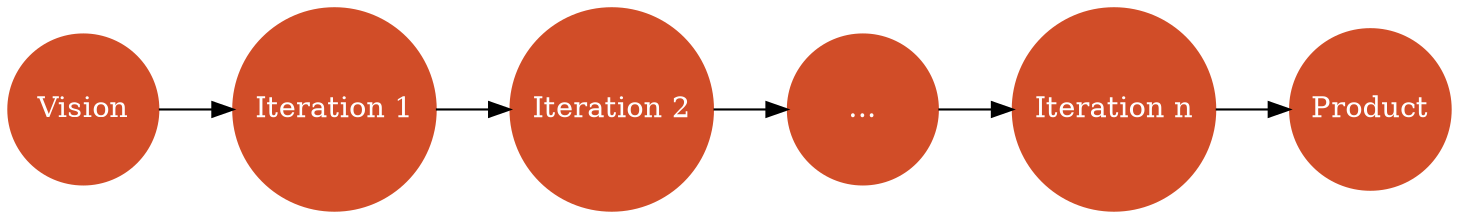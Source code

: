 graph architecture {
rankdir = LR
node[shape = circle,  width=1, style=filled,color="#D14D28", fontcolor=white]
//shape = record
//fillcolor="#59C8DE"
edge [dir=forward]

Node3 -- Node4
Node4 -- Node5
Node5 -- Node6
Node1 -- Node2
Node2 -- Node3

Node1[label=<Vision>]
Node2[label=<Iteration 1>]
Node3[label=<Iteration 2>]
Node4[label=<...>]
Node5[label=<Iteration n>]
Node6[label=<Product>]

}